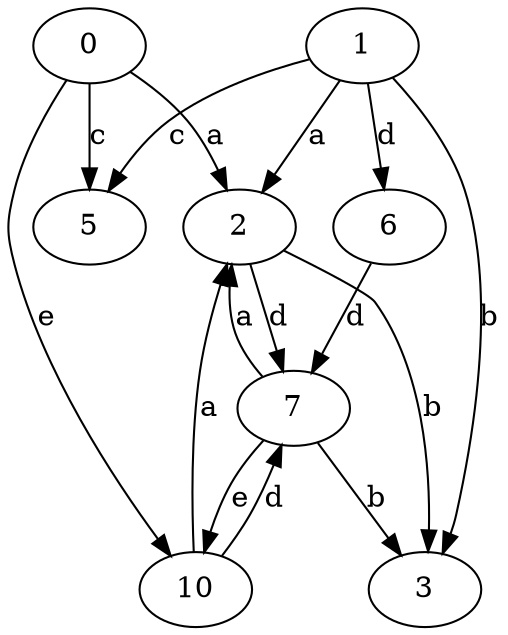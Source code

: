 strict digraph  {
2;
3;
5;
6;
0;
7;
1;
10;
2 -> 3  [label=b];
2 -> 7  [label=d];
6 -> 7  [label=d];
0 -> 2  [label=a];
0 -> 5  [label=c];
0 -> 10  [label=e];
7 -> 2  [label=a];
7 -> 3  [label=b];
7 -> 10  [label=e];
1 -> 2  [label=a];
1 -> 3  [label=b];
1 -> 5  [label=c];
1 -> 6  [label=d];
10 -> 2  [label=a];
10 -> 7  [label=d];
}
